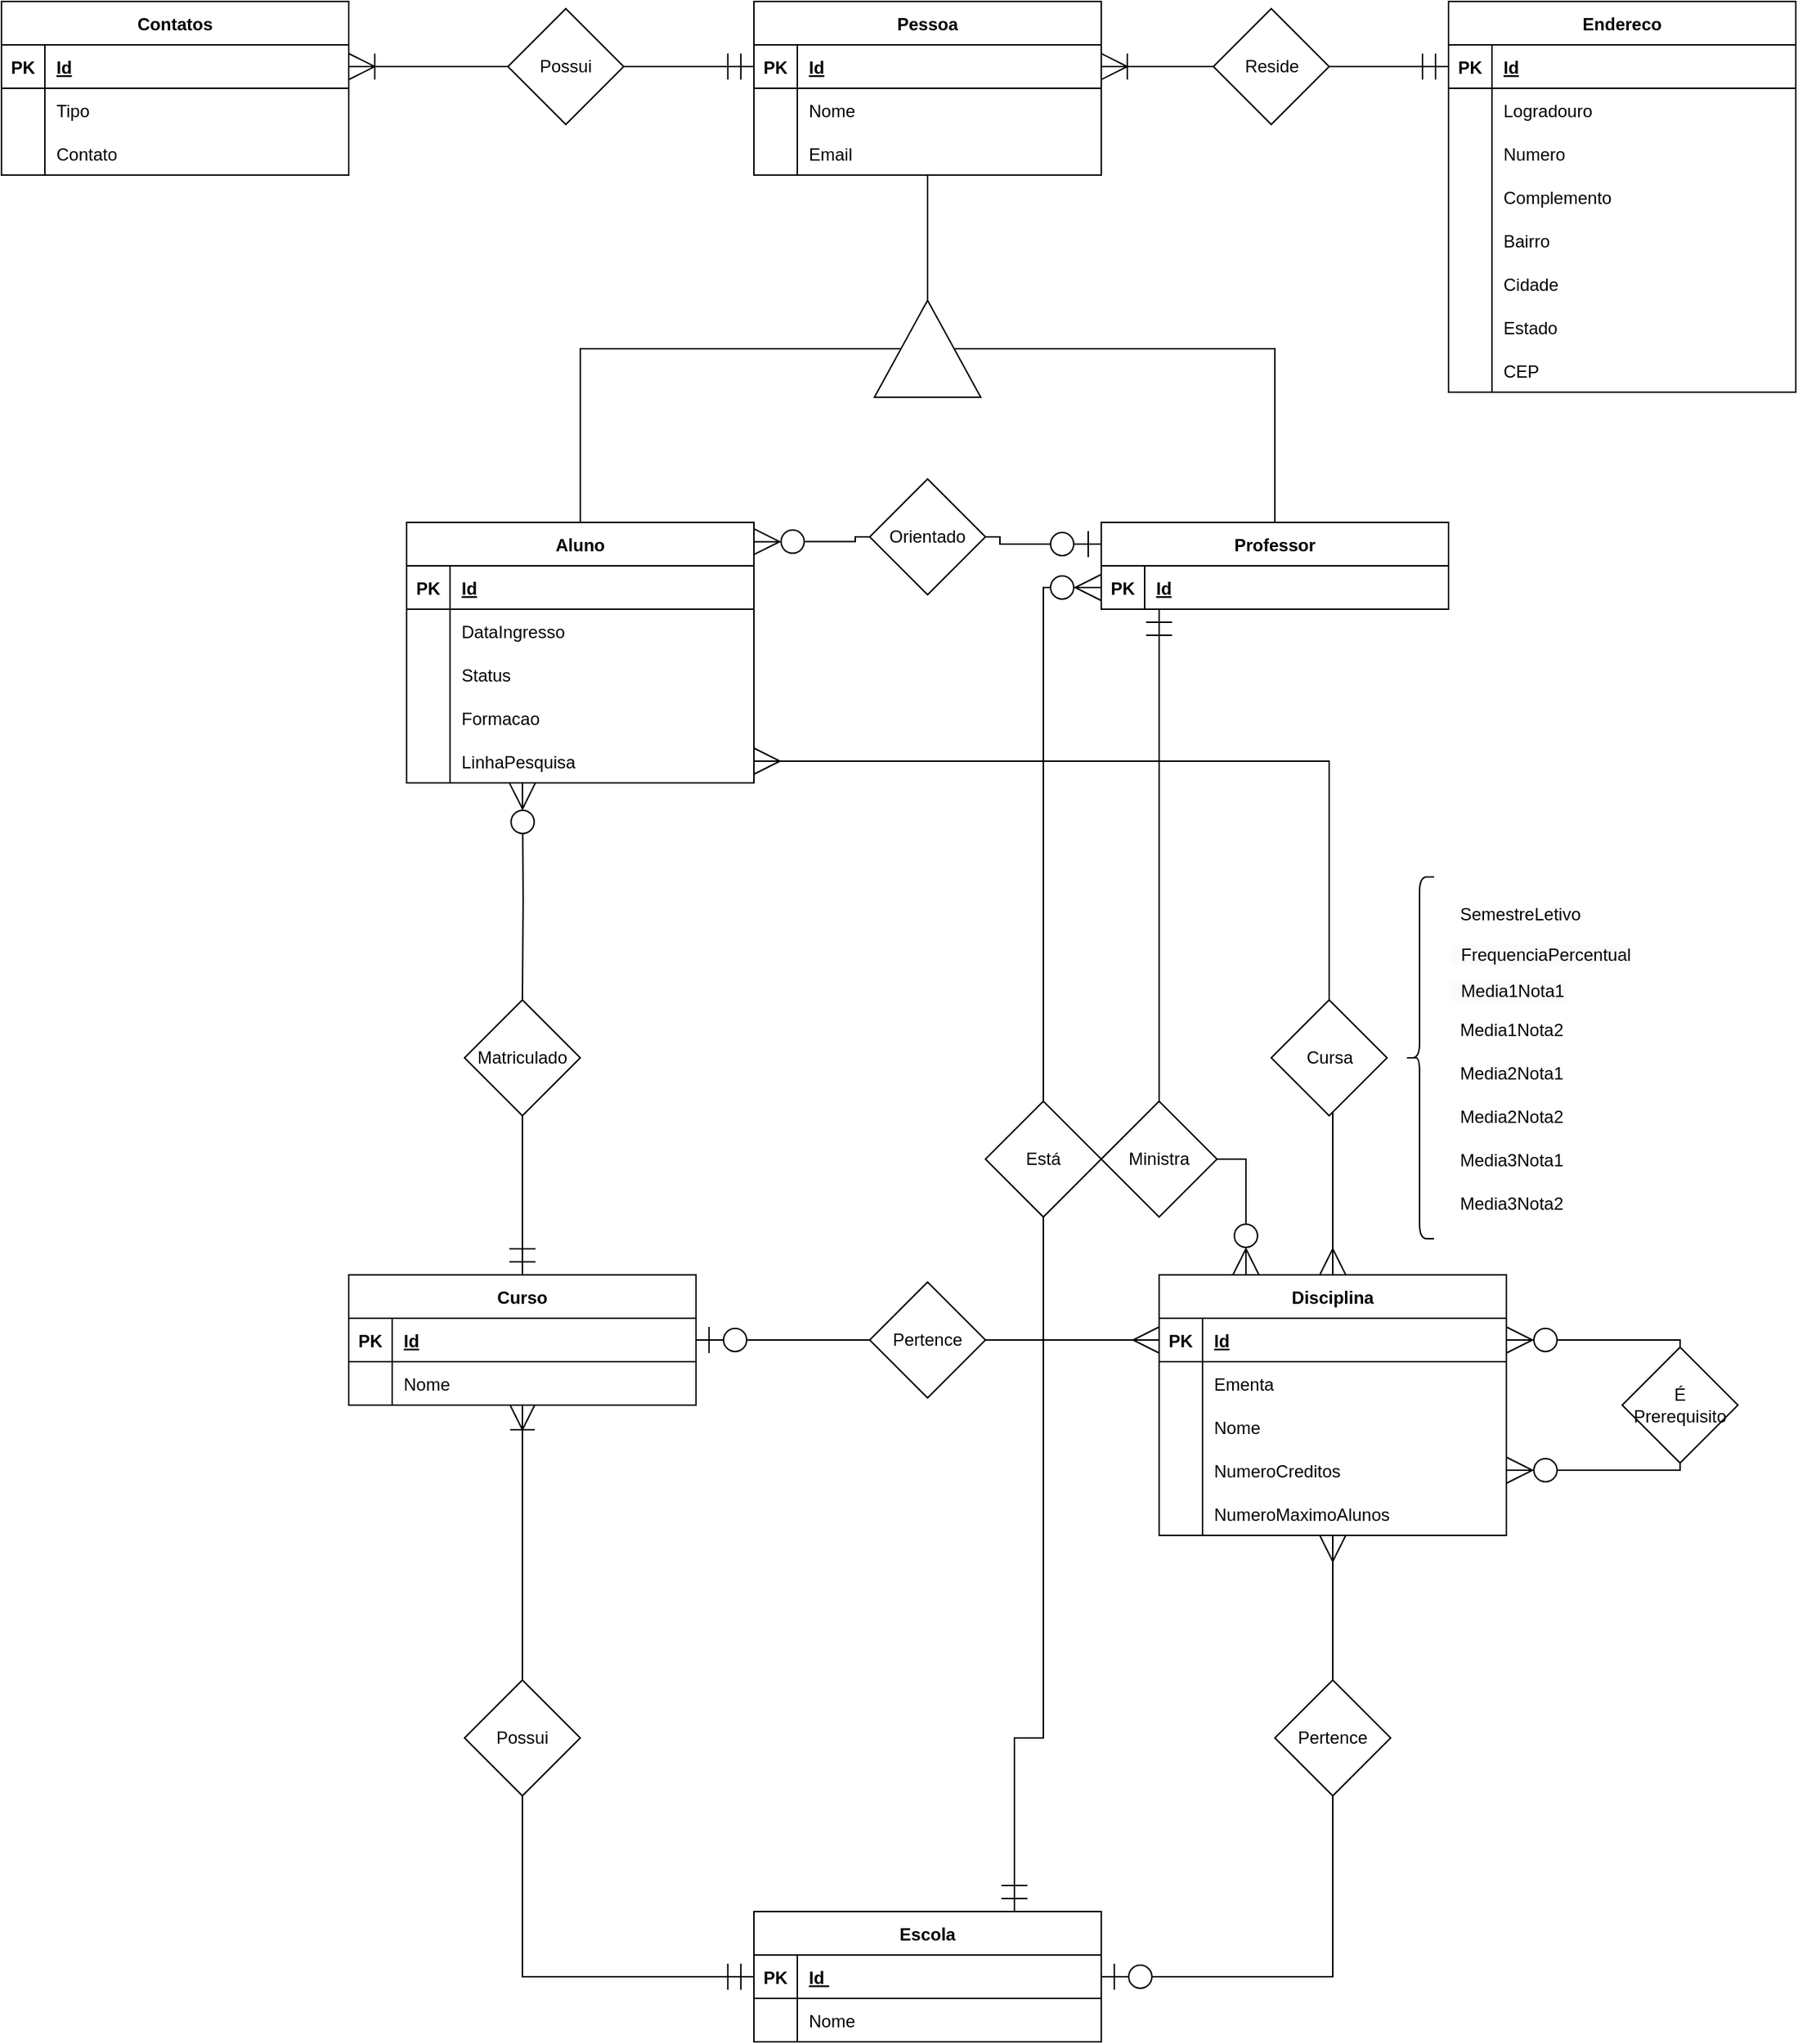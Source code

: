 <mxfile version="21.7.4" type="device">
  <diagram id="R2lEEEUBdFMjLlhIrx00" name="Page-1">
    <mxGraphModel dx="3748" dy="1816" grid="1" gridSize="10" guides="1" tooltips="1" connect="1" arrows="1" fold="1" page="1" pageScale="1" pageWidth="850" pageHeight="1100" math="0" shadow="0" extFonts="Permanent Marker^https://fonts.googleapis.com/css?family=Permanent+Marker">
      <root>
        <mxCell id="0" />
        <mxCell id="1" parent="0" />
        <mxCell id="C-vyLk0tnHw3VtMMgP7b-2" value="Curso" style="shape=table;startSize=30;container=1;collapsible=1;childLayout=tableLayout;fixedRows=1;rowLines=0;fontStyle=1;align=center;resizeLast=1;" parent="1" vertex="1">
          <mxGeometry x="-1200" y="920" width="240" height="90" as="geometry" />
        </mxCell>
        <mxCell id="C-vyLk0tnHw3VtMMgP7b-3" value="" style="shape=partialRectangle;collapsible=0;dropTarget=0;pointerEvents=0;fillColor=none;points=[[0,0.5],[1,0.5]];portConstraint=eastwest;top=0;left=0;right=0;bottom=1;" parent="C-vyLk0tnHw3VtMMgP7b-2" vertex="1">
          <mxGeometry y="30" width="240" height="30" as="geometry" />
        </mxCell>
        <mxCell id="C-vyLk0tnHw3VtMMgP7b-4" value="PK" style="shape=partialRectangle;overflow=hidden;connectable=0;fillColor=none;top=0;left=0;bottom=0;right=0;fontStyle=1;" parent="C-vyLk0tnHw3VtMMgP7b-3" vertex="1">
          <mxGeometry width="30" height="30" as="geometry">
            <mxRectangle width="30" height="30" as="alternateBounds" />
          </mxGeometry>
        </mxCell>
        <mxCell id="C-vyLk0tnHw3VtMMgP7b-5" value="Id" style="shape=partialRectangle;overflow=hidden;connectable=0;fillColor=none;top=0;left=0;bottom=0;right=0;align=left;spacingLeft=6;fontStyle=5;" parent="C-vyLk0tnHw3VtMMgP7b-3" vertex="1">
          <mxGeometry x="30" width="210" height="30" as="geometry">
            <mxRectangle width="210" height="30" as="alternateBounds" />
          </mxGeometry>
        </mxCell>
        <mxCell id="C-vyLk0tnHw3VtMMgP7b-9" value="" style="shape=partialRectangle;collapsible=0;dropTarget=0;pointerEvents=0;fillColor=none;points=[[0,0.5],[1,0.5]];portConstraint=eastwest;top=0;left=0;right=0;bottom=0;" parent="C-vyLk0tnHw3VtMMgP7b-2" vertex="1">
          <mxGeometry y="60" width="240" height="30" as="geometry" />
        </mxCell>
        <mxCell id="C-vyLk0tnHw3VtMMgP7b-10" value="" style="shape=partialRectangle;overflow=hidden;connectable=0;fillColor=none;top=0;left=0;bottom=0;right=0;" parent="C-vyLk0tnHw3VtMMgP7b-9" vertex="1">
          <mxGeometry width="30" height="30" as="geometry">
            <mxRectangle width="30" height="30" as="alternateBounds" />
          </mxGeometry>
        </mxCell>
        <mxCell id="C-vyLk0tnHw3VtMMgP7b-11" value="Nome" style="shape=partialRectangle;overflow=hidden;connectable=0;fillColor=none;top=0;left=0;bottom=0;right=0;align=left;spacingLeft=6;" parent="C-vyLk0tnHw3VtMMgP7b-9" vertex="1">
          <mxGeometry x="30" width="210" height="30" as="geometry">
            <mxRectangle width="210" height="30" as="alternateBounds" />
          </mxGeometry>
        </mxCell>
        <mxCell id="G60Hxyiyg2La2ibuUCtt-8" value="" style="edgeStyle=orthogonalEdgeStyle;rounded=0;orthogonalLoop=1;jettySize=auto;html=1;endArrow=none;endFill=0;startArrow=ERmandOne;startFill=0;endSize=6;startSize=16;entryX=0.5;entryY=1;entryDx=0;entryDy=0;exitX=0;exitY=0.5;exitDx=0;exitDy=0;" parent="1" source="C-vyLk0tnHw3VtMMgP7b-24" target="G60Hxyiyg2La2ibuUCtt-6" edge="1">
          <mxGeometry relative="1" as="geometry">
            <Array as="points">
              <mxPoint x="-1080" y="1405" />
            </Array>
          </mxGeometry>
        </mxCell>
        <mxCell id="G60Hxyiyg2La2ibuUCtt-97" style="edgeStyle=orthogonalEdgeStyle;rounded=0;orthogonalLoop=1;jettySize=auto;html=1;entryX=0.5;entryY=1;entryDx=0;entryDy=0;endArrow=none;endFill=0;exitX=1;exitY=0.5;exitDx=0;exitDy=0;startArrow=ERzeroToOne;startFill=0;startSize=16;" parent="1" source="C-vyLk0tnHw3VtMMgP7b-24" target="G60Hxyiyg2La2ibuUCtt-56" edge="1">
          <mxGeometry relative="1" as="geometry" />
        </mxCell>
        <mxCell id="C-vyLk0tnHw3VtMMgP7b-23" value="Escola" style="shape=table;startSize=30;container=1;collapsible=1;childLayout=tableLayout;fixedRows=1;rowLines=0;fontStyle=1;align=center;resizeLast=1;" parent="1" vertex="1">
          <mxGeometry x="-920" y="1360" width="240" height="90" as="geometry" />
        </mxCell>
        <mxCell id="C-vyLk0tnHw3VtMMgP7b-24" value="" style="shape=partialRectangle;collapsible=0;dropTarget=0;pointerEvents=0;fillColor=none;points=[[0,0.5],[1,0.5]];portConstraint=eastwest;top=0;left=0;right=0;bottom=1;" parent="C-vyLk0tnHw3VtMMgP7b-23" vertex="1">
          <mxGeometry y="30" width="240" height="30" as="geometry" />
        </mxCell>
        <mxCell id="C-vyLk0tnHw3VtMMgP7b-25" value="PK" style="shape=partialRectangle;overflow=hidden;connectable=0;fillColor=none;top=0;left=0;bottom=0;right=0;fontStyle=1;" parent="C-vyLk0tnHw3VtMMgP7b-24" vertex="1">
          <mxGeometry width="30" height="30" as="geometry">
            <mxRectangle width="30" height="30" as="alternateBounds" />
          </mxGeometry>
        </mxCell>
        <mxCell id="C-vyLk0tnHw3VtMMgP7b-26" value="Id " style="shape=partialRectangle;overflow=hidden;connectable=0;fillColor=none;top=0;left=0;bottom=0;right=0;align=left;spacingLeft=6;fontStyle=5;" parent="C-vyLk0tnHw3VtMMgP7b-24" vertex="1">
          <mxGeometry x="30" width="210" height="30" as="geometry">
            <mxRectangle width="210" height="30" as="alternateBounds" />
          </mxGeometry>
        </mxCell>
        <mxCell id="C-vyLk0tnHw3VtMMgP7b-27" value="" style="shape=partialRectangle;collapsible=0;dropTarget=0;pointerEvents=0;fillColor=none;points=[[0,0.5],[1,0.5]];portConstraint=eastwest;top=0;left=0;right=0;bottom=0;" parent="C-vyLk0tnHw3VtMMgP7b-23" vertex="1">
          <mxGeometry y="60" width="240" height="30" as="geometry" />
        </mxCell>
        <mxCell id="C-vyLk0tnHw3VtMMgP7b-28" value="" style="shape=partialRectangle;overflow=hidden;connectable=0;fillColor=none;top=0;left=0;bottom=0;right=0;" parent="C-vyLk0tnHw3VtMMgP7b-27" vertex="1">
          <mxGeometry width="30" height="30" as="geometry">
            <mxRectangle width="30" height="30" as="alternateBounds" />
          </mxGeometry>
        </mxCell>
        <mxCell id="C-vyLk0tnHw3VtMMgP7b-29" value="Nome" style="shape=partialRectangle;overflow=hidden;connectable=0;fillColor=none;top=0;left=0;bottom=0;right=0;align=left;spacingLeft=6;" parent="C-vyLk0tnHw3VtMMgP7b-27" vertex="1">
          <mxGeometry x="30" width="210" height="30" as="geometry">
            <mxRectangle width="210" height="30" as="alternateBounds" />
          </mxGeometry>
        </mxCell>
        <mxCell id="G60Hxyiyg2La2ibuUCtt-224" style="edgeStyle=orthogonalEdgeStyle;rounded=0;orthogonalLoop=1;jettySize=auto;html=1;entryX=1;entryY=0.5;entryDx=0;entryDy=0;endArrow=none;endFill=0;" parent="1" source="ph8qhUd-Iti1KMdEzuhO-10" target="G60Hxyiyg2La2ibuUCtt-223" edge="1">
          <mxGeometry relative="1" as="geometry" />
        </mxCell>
        <mxCell id="ph8qhUd-Iti1KMdEzuhO-10" value="Pessoa" style="shape=table;startSize=30;container=1;collapsible=1;childLayout=tableLayout;fixedRows=1;rowLines=0;fontStyle=1;align=center;resizeLast=1;" parent="1" vertex="1">
          <mxGeometry x="-920" y="40" width="240" height="120" as="geometry" />
        </mxCell>
        <mxCell id="ph8qhUd-Iti1KMdEzuhO-11" value="" style="shape=partialRectangle;collapsible=0;dropTarget=0;pointerEvents=0;fillColor=none;points=[[0,0.5],[1,0.5]];portConstraint=eastwest;top=0;left=0;right=0;bottom=1;" parent="ph8qhUd-Iti1KMdEzuhO-10" vertex="1">
          <mxGeometry y="30" width="240" height="30" as="geometry" />
        </mxCell>
        <mxCell id="ph8qhUd-Iti1KMdEzuhO-12" value="PK" style="shape=partialRectangle;overflow=hidden;connectable=0;fillColor=none;top=0;left=0;bottom=0;right=0;fontStyle=1;" parent="ph8qhUd-Iti1KMdEzuhO-11" vertex="1">
          <mxGeometry width="30" height="30" as="geometry">
            <mxRectangle width="30" height="30" as="alternateBounds" />
          </mxGeometry>
        </mxCell>
        <mxCell id="ph8qhUd-Iti1KMdEzuhO-13" value="Id" style="shape=partialRectangle;overflow=hidden;connectable=0;fillColor=none;top=0;left=0;bottom=0;right=0;align=left;spacingLeft=6;fontStyle=5;" parent="ph8qhUd-Iti1KMdEzuhO-11" vertex="1">
          <mxGeometry x="30" width="210" height="30" as="geometry">
            <mxRectangle width="210" height="30" as="alternateBounds" />
          </mxGeometry>
        </mxCell>
        <mxCell id="ph8qhUd-Iti1KMdEzuhO-14" value="" style="shape=partialRectangle;collapsible=0;dropTarget=0;pointerEvents=0;fillColor=none;points=[[0,0.5],[1,0.5]];portConstraint=eastwest;top=0;left=0;right=0;bottom=0;" parent="ph8qhUd-Iti1KMdEzuhO-10" vertex="1">
          <mxGeometry y="60" width="240" height="30" as="geometry" />
        </mxCell>
        <mxCell id="ph8qhUd-Iti1KMdEzuhO-15" value="" style="shape=partialRectangle;overflow=hidden;connectable=0;fillColor=none;top=0;left=0;bottom=0;right=0;" parent="ph8qhUd-Iti1KMdEzuhO-14" vertex="1">
          <mxGeometry width="30" height="30" as="geometry">
            <mxRectangle width="30" height="30" as="alternateBounds" />
          </mxGeometry>
        </mxCell>
        <mxCell id="ph8qhUd-Iti1KMdEzuhO-16" value="Nome    " style="shape=partialRectangle;overflow=hidden;connectable=0;fillColor=none;top=0;left=0;bottom=0;right=0;align=left;spacingLeft=6;" parent="ph8qhUd-Iti1KMdEzuhO-14" vertex="1">
          <mxGeometry x="30" width="210" height="30" as="geometry">
            <mxRectangle width="210" height="30" as="alternateBounds" />
          </mxGeometry>
        </mxCell>
        <mxCell id="G60Hxyiyg2La2ibuUCtt-206" value="" style="shape=partialRectangle;collapsible=0;dropTarget=0;pointerEvents=0;fillColor=none;points=[[0,0.5],[1,0.5]];portConstraint=eastwest;top=0;left=0;right=0;bottom=0;" parent="ph8qhUd-Iti1KMdEzuhO-10" vertex="1">
          <mxGeometry y="90" width="240" height="30" as="geometry" />
        </mxCell>
        <mxCell id="G60Hxyiyg2La2ibuUCtt-207" value="" style="shape=partialRectangle;overflow=hidden;connectable=0;fillColor=none;top=0;left=0;bottom=0;right=0;" parent="G60Hxyiyg2La2ibuUCtt-206" vertex="1">
          <mxGeometry width="30" height="30" as="geometry">
            <mxRectangle width="30" height="30" as="alternateBounds" />
          </mxGeometry>
        </mxCell>
        <mxCell id="G60Hxyiyg2La2ibuUCtt-208" value="Email" style="shape=partialRectangle;overflow=hidden;connectable=0;fillColor=none;top=0;left=0;bottom=0;right=0;align=left;spacingLeft=6;" parent="G60Hxyiyg2La2ibuUCtt-206" vertex="1">
          <mxGeometry x="30" width="210" height="30" as="geometry">
            <mxRectangle width="210" height="30" as="alternateBounds" />
          </mxGeometry>
        </mxCell>
        <mxCell id="ph8qhUd-Iti1KMdEzuhO-20" value="Endereco" style="shape=table;startSize=30;container=1;collapsible=1;childLayout=tableLayout;fixedRows=1;rowLines=0;fontStyle=1;align=center;resizeLast=1;" parent="1" vertex="1">
          <mxGeometry x="-440" y="40" width="240" height="270" as="geometry" />
        </mxCell>
        <mxCell id="ph8qhUd-Iti1KMdEzuhO-21" value="" style="shape=partialRectangle;collapsible=0;dropTarget=0;pointerEvents=0;fillColor=none;points=[[0,0.5],[1,0.5]];portConstraint=eastwest;top=0;left=0;right=0;bottom=1;" parent="ph8qhUd-Iti1KMdEzuhO-20" vertex="1">
          <mxGeometry y="30" width="240" height="30" as="geometry" />
        </mxCell>
        <mxCell id="ph8qhUd-Iti1KMdEzuhO-22" value="PK" style="shape=partialRectangle;overflow=hidden;connectable=0;fillColor=none;top=0;left=0;bottom=0;right=0;fontStyle=1;" parent="ph8qhUd-Iti1KMdEzuhO-21" vertex="1">
          <mxGeometry width="30" height="30" as="geometry">
            <mxRectangle width="30" height="30" as="alternateBounds" />
          </mxGeometry>
        </mxCell>
        <mxCell id="ph8qhUd-Iti1KMdEzuhO-23" value="Id" style="shape=partialRectangle;overflow=hidden;connectable=0;fillColor=none;top=0;left=0;bottom=0;right=0;align=left;spacingLeft=6;fontStyle=5;" parent="ph8qhUd-Iti1KMdEzuhO-21" vertex="1">
          <mxGeometry x="30" width="210" height="30" as="geometry">
            <mxRectangle width="210" height="30" as="alternateBounds" />
          </mxGeometry>
        </mxCell>
        <mxCell id="ph8qhUd-Iti1KMdEzuhO-24" value="" style="shape=partialRectangle;collapsible=0;dropTarget=0;pointerEvents=0;fillColor=none;points=[[0,0.5],[1,0.5]];portConstraint=eastwest;top=0;left=0;right=0;bottom=0;" parent="ph8qhUd-Iti1KMdEzuhO-20" vertex="1">
          <mxGeometry y="60" width="240" height="30" as="geometry" />
        </mxCell>
        <mxCell id="ph8qhUd-Iti1KMdEzuhO-25" value="" style="shape=partialRectangle;overflow=hidden;connectable=0;fillColor=none;top=0;left=0;bottom=0;right=0;" parent="ph8qhUd-Iti1KMdEzuhO-24" vertex="1">
          <mxGeometry width="30" height="30" as="geometry">
            <mxRectangle width="30" height="30" as="alternateBounds" />
          </mxGeometry>
        </mxCell>
        <mxCell id="ph8qhUd-Iti1KMdEzuhO-26" value="Logradouro" style="shape=partialRectangle;overflow=hidden;connectable=0;fillColor=none;top=0;left=0;bottom=0;right=0;align=left;spacingLeft=6;" parent="ph8qhUd-Iti1KMdEzuhO-24" vertex="1">
          <mxGeometry x="30" width="210" height="30" as="geometry">
            <mxRectangle width="210" height="30" as="alternateBounds" />
          </mxGeometry>
        </mxCell>
        <mxCell id="ph8qhUd-Iti1KMdEzuhO-27" value="" style="shape=partialRectangle;collapsible=0;dropTarget=0;pointerEvents=0;fillColor=none;points=[[0,0.5],[1,0.5]];portConstraint=eastwest;top=0;left=0;right=0;bottom=0;" parent="ph8qhUd-Iti1KMdEzuhO-20" vertex="1">
          <mxGeometry y="90" width="240" height="30" as="geometry" />
        </mxCell>
        <mxCell id="ph8qhUd-Iti1KMdEzuhO-28" value="" style="shape=partialRectangle;overflow=hidden;connectable=0;fillColor=none;top=0;left=0;bottom=0;right=0;" parent="ph8qhUd-Iti1KMdEzuhO-27" vertex="1">
          <mxGeometry width="30" height="30" as="geometry">
            <mxRectangle width="30" height="30" as="alternateBounds" />
          </mxGeometry>
        </mxCell>
        <mxCell id="ph8qhUd-Iti1KMdEzuhO-29" value="Numero" style="shape=partialRectangle;overflow=hidden;connectable=0;fillColor=none;top=0;left=0;bottom=0;right=0;align=left;spacingLeft=6;" parent="ph8qhUd-Iti1KMdEzuhO-27" vertex="1">
          <mxGeometry x="30" width="210" height="30" as="geometry">
            <mxRectangle width="210" height="30" as="alternateBounds" />
          </mxGeometry>
        </mxCell>
        <mxCell id="G60Hxyiyg2La2ibuUCtt-161" value="" style="shape=partialRectangle;collapsible=0;dropTarget=0;pointerEvents=0;fillColor=none;points=[[0,0.5],[1,0.5]];portConstraint=eastwest;top=0;left=0;right=0;bottom=0;" parent="ph8qhUd-Iti1KMdEzuhO-20" vertex="1">
          <mxGeometry y="120" width="240" height="30" as="geometry" />
        </mxCell>
        <mxCell id="G60Hxyiyg2La2ibuUCtt-162" value="" style="shape=partialRectangle;overflow=hidden;connectable=0;fillColor=none;top=0;left=0;bottom=0;right=0;" parent="G60Hxyiyg2La2ibuUCtt-161" vertex="1">
          <mxGeometry width="30" height="30" as="geometry">
            <mxRectangle width="30" height="30" as="alternateBounds" />
          </mxGeometry>
        </mxCell>
        <mxCell id="G60Hxyiyg2La2ibuUCtt-163" value="Complemento" style="shape=partialRectangle;overflow=hidden;connectable=0;fillColor=none;top=0;left=0;bottom=0;right=0;align=left;spacingLeft=6;" parent="G60Hxyiyg2La2ibuUCtt-161" vertex="1">
          <mxGeometry x="30" width="210" height="30" as="geometry">
            <mxRectangle width="210" height="30" as="alternateBounds" />
          </mxGeometry>
        </mxCell>
        <mxCell id="G60Hxyiyg2La2ibuUCtt-164" value="" style="shape=partialRectangle;collapsible=0;dropTarget=0;pointerEvents=0;fillColor=none;points=[[0,0.5],[1,0.5]];portConstraint=eastwest;top=0;left=0;right=0;bottom=0;" parent="ph8qhUd-Iti1KMdEzuhO-20" vertex="1">
          <mxGeometry y="150" width="240" height="30" as="geometry" />
        </mxCell>
        <mxCell id="G60Hxyiyg2La2ibuUCtt-165" value="" style="shape=partialRectangle;overflow=hidden;connectable=0;fillColor=none;top=0;left=0;bottom=0;right=0;" parent="G60Hxyiyg2La2ibuUCtt-164" vertex="1">
          <mxGeometry width="30" height="30" as="geometry">
            <mxRectangle width="30" height="30" as="alternateBounds" />
          </mxGeometry>
        </mxCell>
        <mxCell id="G60Hxyiyg2La2ibuUCtt-166" value="Bairro" style="shape=partialRectangle;overflow=hidden;connectable=0;fillColor=none;top=0;left=0;bottom=0;right=0;align=left;spacingLeft=6;" parent="G60Hxyiyg2La2ibuUCtt-164" vertex="1">
          <mxGeometry x="30" width="210" height="30" as="geometry">
            <mxRectangle width="210" height="30" as="alternateBounds" />
          </mxGeometry>
        </mxCell>
        <mxCell id="G60Hxyiyg2La2ibuUCtt-167" value="" style="shape=partialRectangle;collapsible=0;dropTarget=0;pointerEvents=0;fillColor=none;points=[[0,0.5],[1,0.5]];portConstraint=eastwest;top=0;left=0;right=0;bottom=0;" parent="ph8qhUd-Iti1KMdEzuhO-20" vertex="1">
          <mxGeometry y="180" width="240" height="30" as="geometry" />
        </mxCell>
        <mxCell id="G60Hxyiyg2La2ibuUCtt-168" value="" style="shape=partialRectangle;overflow=hidden;connectable=0;fillColor=none;top=0;left=0;bottom=0;right=0;" parent="G60Hxyiyg2La2ibuUCtt-167" vertex="1">
          <mxGeometry width="30" height="30" as="geometry">
            <mxRectangle width="30" height="30" as="alternateBounds" />
          </mxGeometry>
        </mxCell>
        <mxCell id="G60Hxyiyg2La2ibuUCtt-169" value="Cidade" style="shape=partialRectangle;overflow=hidden;connectable=0;fillColor=none;top=0;left=0;bottom=0;right=0;align=left;spacingLeft=6;" parent="G60Hxyiyg2La2ibuUCtt-167" vertex="1">
          <mxGeometry x="30" width="210" height="30" as="geometry">
            <mxRectangle width="210" height="30" as="alternateBounds" />
          </mxGeometry>
        </mxCell>
        <mxCell id="G60Hxyiyg2La2ibuUCtt-170" value="" style="shape=partialRectangle;collapsible=0;dropTarget=0;pointerEvents=0;fillColor=none;points=[[0,0.5],[1,0.5]];portConstraint=eastwest;top=0;left=0;right=0;bottom=0;" parent="ph8qhUd-Iti1KMdEzuhO-20" vertex="1">
          <mxGeometry y="210" width="240" height="30" as="geometry" />
        </mxCell>
        <mxCell id="G60Hxyiyg2La2ibuUCtt-171" value="" style="shape=partialRectangle;overflow=hidden;connectable=0;fillColor=none;top=0;left=0;bottom=0;right=0;" parent="G60Hxyiyg2La2ibuUCtt-170" vertex="1">
          <mxGeometry width="30" height="30" as="geometry">
            <mxRectangle width="30" height="30" as="alternateBounds" />
          </mxGeometry>
        </mxCell>
        <mxCell id="G60Hxyiyg2La2ibuUCtt-172" value="Estado" style="shape=partialRectangle;overflow=hidden;connectable=0;fillColor=none;top=0;left=0;bottom=0;right=0;align=left;spacingLeft=6;" parent="G60Hxyiyg2La2ibuUCtt-170" vertex="1">
          <mxGeometry x="30" width="210" height="30" as="geometry">
            <mxRectangle width="210" height="30" as="alternateBounds" />
          </mxGeometry>
        </mxCell>
        <mxCell id="G60Hxyiyg2La2ibuUCtt-173" value="" style="shape=partialRectangle;collapsible=0;dropTarget=0;pointerEvents=0;fillColor=none;points=[[0,0.5],[1,0.5]];portConstraint=eastwest;top=0;left=0;right=0;bottom=0;" parent="ph8qhUd-Iti1KMdEzuhO-20" vertex="1">
          <mxGeometry y="240" width="240" height="30" as="geometry" />
        </mxCell>
        <mxCell id="G60Hxyiyg2La2ibuUCtt-174" value="" style="shape=partialRectangle;overflow=hidden;connectable=0;fillColor=none;top=0;left=0;bottom=0;right=0;" parent="G60Hxyiyg2La2ibuUCtt-173" vertex="1">
          <mxGeometry width="30" height="30" as="geometry">
            <mxRectangle width="30" height="30" as="alternateBounds" />
          </mxGeometry>
        </mxCell>
        <mxCell id="G60Hxyiyg2La2ibuUCtt-175" value="CEP" style="shape=partialRectangle;overflow=hidden;connectable=0;fillColor=none;top=0;left=0;bottom=0;right=0;align=left;spacingLeft=6;" parent="G60Hxyiyg2La2ibuUCtt-173" vertex="1">
          <mxGeometry x="30" width="210" height="30" as="geometry">
            <mxRectangle width="210" height="30" as="alternateBounds" />
          </mxGeometry>
        </mxCell>
        <mxCell id="G60Hxyiyg2La2ibuUCtt-234" style="edgeStyle=orthogonalEdgeStyle;rounded=0;orthogonalLoop=1;jettySize=auto;html=1;entryX=0.5;entryY=0;entryDx=0;entryDy=0;endArrow=none;endFill=0;startArrow=ERzeroToMany;startFill=0;startSize=16;" parent="1" target="G60Hxyiyg2La2ibuUCtt-233" edge="1">
          <mxGeometry relative="1" as="geometry">
            <mxPoint x="-1080" y="580" as="sourcePoint" />
          </mxGeometry>
        </mxCell>
        <mxCell id="ph8qhUd-Iti1KMdEzuhO-36" value="Aluno" style="shape=table;startSize=30;container=1;collapsible=1;childLayout=tableLayout;fixedRows=1;rowLines=0;fontStyle=1;align=center;resizeLast=1;" parent="1" vertex="1">
          <mxGeometry x="-1160" y="400" width="240" height="180" as="geometry" />
        </mxCell>
        <mxCell id="ph8qhUd-Iti1KMdEzuhO-37" value="" style="shape=partialRectangle;collapsible=0;dropTarget=0;pointerEvents=0;fillColor=none;points=[[0,0.5],[1,0.5]];portConstraint=eastwest;top=0;left=0;right=0;bottom=1;" parent="ph8qhUd-Iti1KMdEzuhO-36" vertex="1">
          <mxGeometry y="30" width="240" height="30" as="geometry" />
        </mxCell>
        <mxCell id="ph8qhUd-Iti1KMdEzuhO-38" value="PK" style="shape=partialRectangle;overflow=hidden;connectable=0;fillColor=none;top=0;left=0;bottom=0;right=0;fontStyle=1;" parent="ph8qhUd-Iti1KMdEzuhO-37" vertex="1">
          <mxGeometry width="30" height="30" as="geometry">
            <mxRectangle width="30" height="30" as="alternateBounds" />
          </mxGeometry>
        </mxCell>
        <mxCell id="ph8qhUd-Iti1KMdEzuhO-39" value="Id" style="shape=partialRectangle;overflow=hidden;connectable=0;fillColor=none;top=0;left=0;bottom=0;right=0;align=left;spacingLeft=6;fontStyle=5;" parent="ph8qhUd-Iti1KMdEzuhO-37" vertex="1">
          <mxGeometry x="30" width="210" height="30" as="geometry">
            <mxRectangle width="210" height="30" as="alternateBounds" />
          </mxGeometry>
        </mxCell>
        <mxCell id="G60Hxyiyg2La2ibuUCtt-212" value="" style="shape=partialRectangle;collapsible=0;dropTarget=0;pointerEvents=0;fillColor=none;points=[[0,0.5],[1,0.5]];portConstraint=eastwest;top=0;left=0;right=0;bottom=0;" parent="ph8qhUd-Iti1KMdEzuhO-36" vertex="1">
          <mxGeometry y="60" width="240" height="30" as="geometry" />
        </mxCell>
        <mxCell id="G60Hxyiyg2La2ibuUCtt-213" value="" style="shape=partialRectangle;overflow=hidden;connectable=0;fillColor=none;top=0;left=0;bottom=0;right=0;" parent="G60Hxyiyg2La2ibuUCtt-212" vertex="1">
          <mxGeometry width="30" height="30" as="geometry">
            <mxRectangle width="30" height="30" as="alternateBounds" />
          </mxGeometry>
        </mxCell>
        <mxCell id="G60Hxyiyg2La2ibuUCtt-214" value="DataIngresso" style="shape=partialRectangle;overflow=hidden;connectable=0;fillColor=none;top=0;left=0;bottom=0;right=0;align=left;spacingLeft=6;" parent="G60Hxyiyg2La2ibuUCtt-212" vertex="1">
          <mxGeometry x="30" width="210" height="30" as="geometry">
            <mxRectangle width="210" height="30" as="alternateBounds" />
          </mxGeometry>
        </mxCell>
        <mxCell id="G60Hxyiyg2La2ibuUCtt-196" value="" style="shape=partialRectangle;collapsible=0;dropTarget=0;pointerEvents=0;fillColor=none;points=[[0,0.5],[1,0.5]];portConstraint=eastwest;top=0;left=0;right=0;bottom=0;" parent="ph8qhUd-Iti1KMdEzuhO-36" vertex="1">
          <mxGeometry y="90" width="240" height="30" as="geometry" />
        </mxCell>
        <mxCell id="G60Hxyiyg2La2ibuUCtt-197" value="" style="shape=partialRectangle;overflow=hidden;connectable=0;fillColor=none;top=0;left=0;bottom=0;right=0;" parent="G60Hxyiyg2La2ibuUCtt-196" vertex="1">
          <mxGeometry width="30" height="30" as="geometry">
            <mxRectangle width="30" height="30" as="alternateBounds" />
          </mxGeometry>
        </mxCell>
        <mxCell id="G60Hxyiyg2La2ibuUCtt-198" value="Status" style="shape=partialRectangle;overflow=hidden;connectable=0;fillColor=none;top=0;left=0;bottom=0;right=0;align=left;spacingLeft=6;" parent="G60Hxyiyg2La2ibuUCtt-196" vertex="1">
          <mxGeometry x="30" width="210" height="30" as="geometry">
            <mxRectangle width="210" height="30" as="alternateBounds" />
          </mxGeometry>
        </mxCell>
        <mxCell id="G60Hxyiyg2La2ibuUCtt-200" value="" style="shape=partialRectangle;collapsible=0;dropTarget=0;pointerEvents=0;fillColor=none;points=[[0,0.5],[1,0.5]];portConstraint=eastwest;top=0;left=0;right=0;bottom=0;" parent="ph8qhUd-Iti1KMdEzuhO-36" vertex="1">
          <mxGeometry y="120" width="240" height="30" as="geometry" />
        </mxCell>
        <mxCell id="G60Hxyiyg2La2ibuUCtt-201" value="" style="shape=partialRectangle;overflow=hidden;connectable=0;fillColor=none;top=0;left=0;bottom=0;right=0;" parent="G60Hxyiyg2La2ibuUCtt-200" vertex="1">
          <mxGeometry width="30" height="30" as="geometry">
            <mxRectangle width="30" height="30" as="alternateBounds" />
          </mxGeometry>
        </mxCell>
        <mxCell id="G60Hxyiyg2La2ibuUCtt-202" value="Formacao" style="shape=partialRectangle;overflow=hidden;connectable=0;fillColor=none;top=0;left=0;bottom=0;right=0;align=left;spacingLeft=6;" parent="G60Hxyiyg2La2ibuUCtt-200" vertex="1">
          <mxGeometry x="30" width="210" height="30" as="geometry">
            <mxRectangle width="210" height="30" as="alternateBounds" />
          </mxGeometry>
        </mxCell>
        <mxCell id="G60Hxyiyg2La2ibuUCtt-203" value="" style="shape=partialRectangle;collapsible=0;dropTarget=0;pointerEvents=0;fillColor=none;points=[[0,0.5],[1,0.5]];portConstraint=eastwest;top=0;left=0;right=0;bottom=0;" parent="ph8qhUd-Iti1KMdEzuhO-36" vertex="1">
          <mxGeometry y="150" width="240" height="30" as="geometry" />
        </mxCell>
        <mxCell id="G60Hxyiyg2La2ibuUCtt-204" value="" style="shape=partialRectangle;overflow=hidden;connectable=0;fillColor=none;top=0;left=0;bottom=0;right=0;" parent="G60Hxyiyg2La2ibuUCtt-203" vertex="1">
          <mxGeometry width="30" height="30" as="geometry">
            <mxRectangle width="30" height="30" as="alternateBounds" />
          </mxGeometry>
        </mxCell>
        <mxCell id="G60Hxyiyg2La2ibuUCtt-205" value="LinhaPesquisa" style="shape=partialRectangle;overflow=hidden;connectable=0;fillColor=none;top=0;left=0;bottom=0;right=0;align=left;spacingLeft=6;" parent="G60Hxyiyg2La2ibuUCtt-203" vertex="1">
          <mxGeometry x="30" width="210" height="30" as="geometry">
            <mxRectangle width="210" height="30" as="alternateBounds" />
          </mxGeometry>
        </mxCell>
        <mxCell id="ph8qhUd-Iti1KMdEzuhO-53" value="Contatos" style="shape=table;startSize=30;container=1;collapsible=1;childLayout=tableLayout;fixedRows=1;rowLines=0;fontStyle=1;align=center;resizeLast=1;" parent="1" vertex="1">
          <mxGeometry x="-1440" y="40" width="240" height="120" as="geometry" />
        </mxCell>
        <mxCell id="ph8qhUd-Iti1KMdEzuhO-54" value="" style="shape=partialRectangle;collapsible=0;dropTarget=0;pointerEvents=0;fillColor=none;points=[[0,0.5],[1,0.5]];portConstraint=eastwest;top=0;left=0;right=0;bottom=1;" parent="ph8qhUd-Iti1KMdEzuhO-53" vertex="1">
          <mxGeometry y="30" width="240" height="30" as="geometry" />
        </mxCell>
        <mxCell id="ph8qhUd-Iti1KMdEzuhO-55" value="PK" style="shape=partialRectangle;overflow=hidden;connectable=0;fillColor=none;top=0;left=0;bottom=0;right=0;fontStyle=1;" parent="ph8qhUd-Iti1KMdEzuhO-54" vertex="1">
          <mxGeometry width="30" height="30" as="geometry">
            <mxRectangle width="30" height="30" as="alternateBounds" />
          </mxGeometry>
        </mxCell>
        <mxCell id="ph8qhUd-Iti1KMdEzuhO-56" value="Id" style="shape=partialRectangle;overflow=hidden;connectable=0;fillColor=none;top=0;left=0;bottom=0;right=0;align=left;spacingLeft=6;fontStyle=5;" parent="ph8qhUd-Iti1KMdEzuhO-54" vertex="1">
          <mxGeometry x="30" width="210" height="30" as="geometry">
            <mxRectangle width="210" height="30" as="alternateBounds" />
          </mxGeometry>
        </mxCell>
        <mxCell id="ph8qhUd-Iti1KMdEzuhO-60" value="" style="shape=partialRectangle;collapsible=0;dropTarget=0;pointerEvents=0;fillColor=none;points=[[0,0.5],[1,0.5]];portConstraint=eastwest;top=0;left=0;right=0;bottom=0;" parent="ph8qhUd-Iti1KMdEzuhO-53" vertex="1">
          <mxGeometry y="60" width="240" height="30" as="geometry" />
        </mxCell>
        <mxCell id="ph8qhUd-Iti1KMdEzuhO-61" value="" style="shape=partialRectangle;overflow=hidden;connectable=0;fillColor=none;top=0;left=0;bottom=0;right=0;" parent="ph8qhUd-Iti1KMdEzuhO-60" vertex="1">
          <mxGeometry width="30" height="30" as="geometry">
            <mxRectangle width="30" height="30" as="alternateBounds" />
          </mxGeometry>
        </mxCell>
        <mxCell id="ph8qhUd-Iti1KMdEzuhO-62" value="Tipo" style="shape=partialRectangle;overflow=hidden;connectable=0;fillColor=none;top=0;left=0;bottom=0;right=0;align=left;spacingLeft=6;" parent="ph8qhUd-Iti1KMdEzuhO-60" vertex="1">
          <mxGeometry x="30" width="210" height="30" as="geometry">
            <mxRectangle width="210" height="30" as="alternateBounds" />
          </mxGeometry>
        </mxCell>
        <mxCell id="G60Hxyiyg2La2ibuUCtt-157" value="" style="shape=partialRectangle;collapsible=0;dropTarget=0;pointerEvents=0;fillColor=none;points=[[0,0.5],[1,0.5]];portConstraint=eastwest;top=0;left=0;right=0;bottom=0;" parent="ph8qhUd-Iti1KMdEzuhO-53" vertex="1">
          <mxGeometry y="90" width="240" height="30" as="geometry" />
        </mxCell>
        <mxCell id="G60Hxyiyg2La2ibuUCtt-158" value="" style="shape=partialRectangle;overflow=hidden;connectable=0;fillColor=none;top=0;left=0;bottom=0;right=0;" parent="G60Hxyiyg2La2ibuUCtt-157" vertex="1">
          <mxGeometry width="30" height="30" as="geometry">
            <mxRectangle width="30" height="30" as="alternateBounds" />
          </mxGeometry>
        </mxCell>
        <mxCell id="G60Hxyiyg2La2ibuUCtt-159" value="Contato" style="shape=partialRectangle;overflow=hidden;connectable=0;fillColor=none;top=0;left=0;bottom=0;right=0;align=left;spacingLeft=6;" parent="G60Hxyiyg2La2ibuUCtt-157" vertex="1">
          <mxGeometry x="30" width="210" height="30" as="geometry">
            <mxRectangle width="210" height="30" as="alternateBounds" />
          </mxGeometry>
        </mxCell>
        <mxCell id="ph8qhUd-Iti1KMdEzuhO-82" value="Professor" style="shape=table;startSize=30;container=1;collapsible=1;childLayout=tableLayout;fixedRows=1;rowLines=0;fontStyle=1;align=center;resizeLast=1;" parent="1" vertex="1">
          <mxGeometry x="-680" y="400" width="240" height="60" as="geometry" />
        </mxCell>
        <mxCell id="ph8qhUd-Iti1KMdEzuhO-83" value="" style="shape=partialRectangle;collapsible=0;dropTarget=0;pointerEvents=0;fillColor=none;points=[[0,0.5],[1,0.5]];portConstraint=eastwest;top=0;left=0;right=0;bottom=1;" parent="ph8qhUd-Iti1KMdEzuhO-82" vertex="1">
          <mxGeometry y="30" width="240" height="30" as="geometry" />
        </mxCell>
        <mxCell id="ph8qhUd-Iti1KMdEzuhO-84" value="PK" style="shape=partialRectangle;overflow=hidden;connectable=0;fillColor=none;top=0;left=0;bottom=0;right=0;fontStyle=1;" parent="ph8qhUd-Iti1KMdEzuhO-83" vertex="1">
          <mxGeometry width="30" height="30" as="geometry">
            <mxRectangle width="30" height="30" as="alternateBounds" />
          </mxGeometry>
        </mxCell>
        <mxCell id="ph8qhUd-Iti1KMdEzuhO-85" value="Id" style="shape=partialRectangle;overflow=hidden;connectable=0;fillColor=none;top=0;left=0;bottom=0;right=0;align=left;spacingLeft=6;fontStyle=5;" parent="ph8qhUd-Iti1KMdEzuhO-83" vertex="1">
          <mxGeometry x="30" width="210" height="30" as="geometry">
            <mxRectangle width="210" height="30" as="alternateBounds" />
          </mxGeometry>
        </mxCell>
        <mxCell id="G60Hxyiyg2La2ibuUCtt-10" value="" style="edgeStyle=orthogonalEdgeStyle;rounded=0;orthogonalLoop=1;jettySize=auto;html=1;endArrow=ERoneToMany;endFill=0;jumpSize=12;fontSize=16;startSize=16;endSize=15;" parent="1" source="G60Hxyiyg2La2ibuUCtt-6" edge="1">
          <mxGeometry x="0.2" relative="1" as="geometry">
            <mxPoint x="-1080" y="1010" as="targetPoint" />
            <mxPoint as="offset" />
          </mxGeometry>
        </mxCell>
        <mxCell id="G60Hxyiyg2La2ibuUCtt-6" value="Possui" style="rhombus;whiteSpace=wrap;html=1;" parent="1" vertex="1">
          <mxGeometry x="-1120" y="1200" width="80" height="80" as="geometry" />
        </mxCell>
        <mxCell id="G60Hxyiyg2La2ibuUCtt-92" style="edgeStyle=orthogonalEdgeStyle;rounded=0;orthogonalLoop=1;jettySize=auto;html=1;exitX=0.5;exitY=0;exitDx=0;exitDy=0;endArrow=ERmany;endFill=0;endSize=16;" parent="1" source="G60Hxyiyg2La2ibuUCtt-56" target="G60Hxyiyg2La2ibuUCtt-75" edge="1">
          <mxGeometry relative="1" as="geometry">
            <mxPoint x="-470" y="1070" as="targetPoint" />
          </mxGeometry>
        </mxCell>
        <mxCell id="G60Hxyiyg2La2ibuUCtt-56" value="Pertence" style="rhombus;whiteSpace=wrap;html=1;" parent="1" vertex="1">
          <mxGeometry x="-560" y="1200" width="80" height="80" as="geometry" />
        </mxCell>
        <mxCell id="G60Hxyiyg2La2ibuUCtt-75" value="Disciplina" style="shape=table;startSize=30;container=1;collapsible=1;childLayout=tableLayout;fixedRows=1;rowLines=0;fontStyle=1;align=center;resizeLast=1;" parent="1" vertex="1">
          <mxGeometry x="-640" y="920" width="240" height="180" as="geometry" />
        </mxCell>
        <mxCell id="G60Hxyiyg2La2ibuUCtt-76" value="" style="shape=partialRectangle;collapsible=0;dropTarget=0;pointerEvents=0;fillColor=none;points=[[0,0.5],[1,0.5]];portConstraint=eastwest;top=0;left=0;right=0;bottom=1;" parent="G60Hxyiyg2La2ibuUCtt-75" vertex="1">
          <mxGeometry y="30" width="240" height="30" as="geometry" />
        </mxCell>
        <mxCell id="G60Hxyiyg2La2ibuUCtt-77" value="PK" style="shape=partialRectangle;overflow=hidden;connectable=0;fillColor=none;top=0;left=0;bottom=0;right=0;fontStyle=1;" parent="G60Hxyiyg2La2ibuUCtt-76" vertex="1">
          <mxGeometry width="30" height="30" as="geometry">
            <mxRectangle width="30" height="30" as="alternateBounds" />
          </mxGeometry>
        </mxCell>
        <mxCell id="G60Hxyiyg2La2ibuUCtt-78" value="Id" style="shape=partialRectangle;overflow=hidden;connectable=0;fillColor=none;top=0;left=0;bottom=0;right=0;align=left;spacingLeft=6;fontStyle=5;" parent="G60Hxyiyg2La2ibuUCtt-76" vertex="1">
          <mxGeometry x="30" width="210" height="30" as="geometry">
            <mxRectangle width="210" height="30" as="alternateBounds" />
          </mxGeometry>
        </mxCell>
        <mxCell id="G60Hxyiyg2La2ibuUCtt-266" value="" style="shape=partialRectangle;collapsible=0;dropTarget=0;pointerEvents=0;fillColor=none;points=[[0,0.5],[1,0.5]];portConstraint=eastwest;top=0;left=0;right=0;bottom=0;" parent="G60Hxyiyg2La2ibuUCtt-75" vertex="1">
          <mxGeometry y="60" width="240" height="30" as="geometry" />
        </mxCell>
        <mxCell id="G60Hxyiyg2La2ibuUCtt-267" value="" style="shape=partialRectangle;overflow=hidden;connectable=0;fillColor=none;top=0;left=0;bottom=0;right=0;" parent="G60Hxyiyg2La2ibuUCtt-266" vertex="1">
          <mxGeometry width="30" height="30" as="geometry">
            <mxRectangle width="30" height="30" as="alternateBounds" />
          </mxGeometry>
        </mxCell>
        <mxCell id="G60Hxyiyg2La2ibuUCtt-268" value="Ementa" style="shape=partialRectangle;overflow=hidden;connectable=0;fillColor=none;top=0;left=0;bottom=0;right=0;align=left;spacingLeft=6;" parent="G60Hxyiyg2La2ibuUCtt-266" vertex="1">
          <mxGeometry x="30" width="210" height="30" as="geometry">
            <mxRectangle width="210" height="30" as="alternateBounds" />
          </mxGeometry>
        </mxCell>
        <mxCell id="G60Hxyiyg2La2ibuUCtt-79" value="" style="shape=partialRectangle;collapsible=0;dropTarget=0;pointerEvents=0;fillColor=none;points=[[0,0.5],[1,0.5]];portConstraint=eastwest;top=0;left=0;right=0;bottom=0;" parent="G60Hxyiyg2La2ibuUCtt-75" vertex="1">
          <mxGeometry y="90" width="240" height="30" as="geometry" />
        </mxCell>
        <mxCell id="G60Hxyiyg2La2ibuUCtt-80" value="" style="shape=partialRectangle;overflow=hidden;connectable=0;fillColor=none;top=0;left=0;bottom=0;right=0;" parent="G60Hxyiyg2La2ibuUCtt-79" vertex="1">
          <mxGeometry width="30" height="30" as="geometry">
            <mxRectangle width="30" height="30" as="alternateBounds" />
          </mxGeometry>
        </mxCell>
        <mxCell id="G60Hxyiyg2La2ibuUCtt-81" value="Nome    " style="shape=partialRectangle;overflow=hidden;connectable=0;fillColor=none;top=0;left=0;bottom=0;right=0;align=left;spacingLeft=6;" parent="G60Hxyiyg2La2ibuUCtt-79" vertex="1">
          <mxGeometry x="30" width="210" height="30" as="geometry">
            <mxRectangle width="210" height="30" as="alternateBounds" />
          </mxGeometry>
        </mxCell>
        <mxCell id="G60Hxyiyg2La2ibuUCtt-85" value="" style="shape=partialRectangle;collapsible=0;dropTarget=0;pointerEvents=0;fillColor=none;points=[[0,0.5],[1,0.5]];portConstraint=eastwest;top=0;left=0;right=0;bottom=0;" parent="G60Hxyiyg2La2ibuUCtt-75" vertex="1">
          <mxGeometry y="120" width="240" height="30" as="geometry" />
        </mxCell>
        <mxCell id="G60Hxyiyg2La2ibuUCtt-86" value="" style="shape=partialRectangle;overflow=hidden;connectable=0;fillColor=none;top=0;left=0;bottom=0;right=0;" parent="G60Hxyiyg2La2ibuUCtt-85" vertex="1">
          <mxGeometry width="30" height="30" as="geometry">
            <mxRectangle width="30" height="30" as="alternateBounds" />
          </mxGeometry>
        </mxCell>
        <mxCell id="G60Hxyiyg2La2ibuUCtt-87" value="NumeroCreditos" style="shape=partialRectangle;overflow=hidden;connectable=0;fillColor=none;top=0;left=0;bottom=0;right=0;align=left;spacingLeft=6;" parent="G60Hxyiyg2La2ibuUCtt-85" vertex="1">
          <mxGeometry x="30" width="210" height="30" as="geometry">
            <mxRectangle width="210" height="30" as="alternateBounds" />
          </mxGeometry>
        </mxCell>
        <mxCell id="G60Hxyiyg2La2ibuUCtt-88" value="" style="shape=partialRectangle;collapsible=0;dropTarget=0;pointerEvents=0;fillColor=none;points=[[0,0.5],[1,0.5]];portConstraint=eastwest;top=0;left=0;right=0;bottom=0;" parent="G60Hxyiyg2La2ibuUCtt-75" vertex="1">
          <mxGeometry y="150" width="240" height="30" as="geometry" />
        </mxCell>
        <mxCell id="G60Hxyiyg2La2ibuUCtt-89" value="" style="shape=partialRectangle;overflow=hidden;connectable=0;fillColor=none;top=0;left=0;bottom=0;right=0;" parent="G60Hxyiyg2La2ibuUCtt-88" vertex="1">
          <mxGeometry width="30" height="30" as="geometry">
            <mxRectangle width="30" height="30" as="alternateBounds" />
          </mxGeometry>
        </mxCell>
        <mxCell id="G60Hxyiyg2La2ibuUCtt-90" value="NumeroMaximoAlunos" style="shape=partialRectangle;overflow=hidden;connectable=0;fillColor=none;top=0;left=0;bottom=0;right=0;align=left;spacingLeft=6;" parent="G60Hxyiyg2La2ibuUCtt-88" vertex="1">
          <mxGeometry x="30" width="210" height="30" as="geometry">
            <mxRectangle width="210" height="30" as="alternateBounds" />
          </mxGeometry>
        </mxCell>
        <mxCell id="G60Hxyiyg2La2ibuUCtt-105" style="edgeStyle=orthogonalEdgeStyle;rounded=0;orthogonalLoop=1;jettySize=auto;html=1;exitX=0;exitY=0.5;exitDx=0;exitDy=0;entryX=1;entryY=0.5;entryDx=0;entryDy=0;endArrow=ERzeroToOne;endFill=0;endSize=16;" parent="1" source="G60Hxyiyg2La2ibuUCtt-104" target="C-vyLk0tnHw3VtMMgP7b-3" edge="1">
          <mxGeometry relative="1" as="geometry">
            <mxPoint x="-920" y="1025" as="targetPoint" />
            <Array as="points">
              <mxPoint x="-840" y="965" />
            </Array>
          </mxGeometry>
        </mxCell>
        <mxCell id="G60Hxyiyg2La2ibuUCtt-107" style="edgeStyle=orthogonalEdgeStyle;rounded=0;orthogonalLoop=1;jettySize=auto;html=1;exitX=1;exitY=0.5;exitDx=0;exitDy=0;fontSize=16;endArrow=ERmany;endFill=0;endSize=16;entryX=0;entryY=0.5;entryDx=0;entryDy=0;" parent="1" source="G60Hxyiyg2La2ibuUCtt-104" target="G60Hxyiyg2La2ibuUCtt-76" edge="1">
          <mxGeometry relative="1" as="geometry">
            <mxPoint x="-670" y="960" as="targetPoint" />
          </mxGeometry>
        </mxCell>
        <mxCell id="G60Hxyiyg2La2ibuUCtt-104" value="Pertence" style="rhombus;whiteSpace=wrap;html=1;" parent="1" vertex="1">
          <mxGeometry x="-840" y="925" width="80" height="80" as="geometry" />
        </mxCell>
        <mxCell id="G60Hxyiyg2La2ibuUCtt-152" style="edgeStyle=orthogonalEdgeStyle;rounded=0;orthogonalLoop=1;jettySize=auto;html=1;exitX=0.5;exitY=0;exitDx=0;exitDy=0;endSize=16;endArrow=ERzeroToMany;endFill=0;" parent="1" source="G60Hxyiyg2La2ibuUCtt-121" edge="1">
          <mxGeometry relative="1" as="geometry">
            <mxPoint x="-400" y="965" as="targetPoint" />
            <Array as="points">
              <mxPoint x="-280" y="965" />
            </Array>
          </mxGeometry>
        </mxCell>
        <mxCell id="G60Hxyiyg2La2ibuUCtt-153" style="edgeStyle=orthogonalEdgeStyle;rounded=0;orthogonalLoop=1;jettySize=auto;html=1;entryX=1;entryY=0.5;entryDx=0;entryDy=0;exitX=0.5;exitY=1;exitDx=0;exitDy=0;endArrow=ERzeroToMany;endFill=0;endSize=16;" parent="1" source="G60Hxyiyg2La2ibuUCtt-121" target="G60Hxyiyg2La2ibuUCtt-85" edge="1">
          <mxGeometry relative="1" as="geometry">
            <Array as="points">
              <mxPoint x="-280" y="1055" />
            </Array>
          </mxGeometry>
        </mxCell>
        <mxCell id="G60Hxyiyg2La2ibuUCtt-121" value="É&lt;br&gt;Prerequisito" style="rhombus;whiteSpace=wrap;html=1;" parent="1" vertex="1">
          <mxGeometry x="-320" y="970" width="80" height="80" as="geometry" />
        </mxCell>
        <mxCell id="G60Hxyiyg2La2ibuUCtt-177" value="Reside" style="rhombus;whiteSpace=wrap;html=1;" parent="1" vertex="1">
          <mxGeometry x="-602.5" y="45" width="80" height="80" as="geometry" />
        </mxCell>
        <mxCell id="G60Hxyiyg2La2ibuUCtt-181" style="edgeStyle=orthogonalEdgeStyle;rounded=0;orthogonalLoop=1;jettySize=auto;html=1;exitX=0;exitY=0.5;exitDx=0;exitDy=0;entryX=1;entryY=0.5;entryDx=0;entryDy=0;endArrow=none;endFill=0;startArrow=ERmandOne;startFill=0;startSize=16;" parent="1" source="ph8qhUd-Iti1KMdEzuhO-21" target="G60Hxyiyg2La2ibuUCtt-177" edge="1">
          <mxGeometry relative="1" as="geometry">
            <mxPoint x="-580" y="90" as="targetPoint" />
          </mxGeometry>
        </mxCell>
        <mxCell id="G60Hxyiyg2La2ibuUCtt-182" style="edgeStyle=orthogonalEdgeStyle;rounded=0;orthogonalLoop=1;jettySize=auto;html=1;exitX=1;exitY=0.5;exitDx=0;exitDy=0;entryX=0;entryY=0.5;entryDx=0;entryDy=0;endArrow=none;endFill=0;endSize=6;startSize=16;startArrow=ERoneToMany;startFill=0;" parent="1" source="ph8qhUd-Iti1KMdEzuhO-11" target="G60Hxyiyg2La2ibuUCtt-177" edge="1">
          <mxGeometry relative="1" as="geometry" />
        </mxCell>
        <mxCell id="G60Hxyiyg2La2ibuUCtt-186" value="Possui" style="rhombus;whiteSpace=wrap;html=1;" parent="1" vertex="1">
          <mxGeometry x="-1090" y="45" width="80" height="80" as="geometry" />
        </mxCell>
        <mxCell id="G60Hxyiyg2La2ibuUCtt-187" style="edgeStyle=orthogonalEdgeStyle;rounded=0;orthogonalLoop=1;jettySize=auto;html=1;exitX=0;exitY=0.5;exitDx=0;exitDy=0;entryX=1;entryY=0.5;entryDx=0;entryDy=0;endArrow=none;endFill=0;startArrow=ERmandOne;startFill=0;startSize=16;" parent="1" source="ph8qhUd-Iti1KMdEzuhO-11" target="G60Hxyiyg2La2ibuUCtt-186" edge="1">
          <mxGeometry relative="1" as="geometry" />
        </mxCell>
        <mxCell id="G60Hxyiyg2La2ibuUCtt-188" style="edgeStyle=orthogonalEdgeStyle;rounded=0;orthogonalLoop=1;jettySize=auto;html=1;exitX=1;exitY=0.5;exitDx=0;exitDy=0;entryX=0;entryY=0.5;entryDx=0;entryDy=0;endArrow=none;endFill=0;startArrow=ERoneToMany;startFill=0;startSize=16;" parent="1" source="ph8qhUd-Iti1KMdEzuhO-54" target="G60Hxyiyg2La2ibuUCtt-186" edge="1">
          <mxGeometry relative="1" as="geometry" />
        </mxCell>
        <mxCell id="G60Hxyiyg2La2ibuUCtt-226" style="edgeStyle=orthogonalEdgeStyle;rounded=0;orthogonalLoop=1;jettySize=auto;html=1;entryX=0.5;entryY=0;entryDx=0;entryDy=0;endArrow=none;endFill=0;" parent="1" source="G60Hxyiyg2La2ibuUCtt-223" target="ph8qhUd-Iti1KMdEzuhO-82" edge="1">
          <mxGeometry relative="1" as="geometry" />
        </mxCell>
        <mxCell id="G60Hxyiyg2La2ibuUCtt-227" style="edgeStyle=orthogonalEdgeStyle;rounded=0;orthogonalLoop=1;jettySize=auto;html=1;exitX=0.5;exitY=0;exitDx=0;exitDy=0;entryX=0.5;entryY=0;entryDx=0;entryDy=0;endArrow=none;endFill=0;" parent="1" source="G60Hxyiyg2La2ibuUCtt-223" target="ph8qhUd-Iti1KMdEzuhO-36" edge="1">
          <mxGeometry relative="1" as="geometry" />
        </mxCell>
        <mxCell id="G60Hxyiyg2La2ibuUCtt-223" value="" style="triangle;whiteSpace=wrap;html=1;rotation=-90;" parent="1" vertex="1">
          <mxGeometry x="-833.48" y="243.28" width="66.96" height="73.45" as="geometry" />
        </mxCell>
        <mxCell id="G60Hxyiyg2La2ibuUCtt-235" style="edgeStyle=orthogonalEdgeStyle;rounded=0;orthogonalLoop=1;jettySize=auto;html=1;entryX=0.5;entryY=0;entryDx=0;entryDy=0;endArrow=ERmandOne;endFill=0;endSize=16;" parent="1" source="G60Hxyiyg2La2ibuUCtt-233" target="C-vyLk0tnHw3VtMMgP7b-2" edge="1">
          <mxGeometry relative="1" as="geometry" />
        </mxCell>
        <mxCell id="G60Hxyiyg2La2ibuUCtt-233" value="Matriculado" style="rhombus;whiteSpace=wrap;html=1;" parent="1" vertex="1">
          <mxGeometry x="-1120" y="730" width="80" height="80" as="geometry" />
        </mxCell>
        <mxCell id="G60Hxyiyg2La2ibuUCtt-321" value="" style="edgeStyle=orthogonalEdgeStyle;rounded=0;orthogonalLoop=1;jettySize=auto;html=1;fontFamily=Helvetica;fontSize=12;fontColor=default;exitX=1;exitY=0.5;exitDx=0;exitDy=0;endArrow=none;endFill=0;startArrow=ERmany;startFill=0;startSize=16;entryX=0.5;entryY=0;entryDx=0;entryDy=0;" parent="1" source="G60Hxyiyg2La2ibuUCtt-203" target="G60Hxyiyg2La2ibuUCtt-320" edge="1">
          <mxGeometry relative="1" as="geometry">
            <mxPoint x="-630" y="580" as="sourcePoint" />
            <Array as="points">
              <mxPoint x="-523" y="565" />
            </Array>
          </mxGeometry>
        </mxCell>
        <mxCell id="G60Hxyiyg2La2ibuUCtt-328" value="" style="edgeStyle=orthogonalEdgeStyle;rounded=0;orthogonalLoop=1;jettySize=auto;html=1;fontFamily=Helvetica;fontSize=12;fontColor=default;entryX=0.5;entryY=0;entryDx=0;entryDy=0;endArrow=ERmany;endFill=0;endSize=16;" parent="1" source="G60Hxyiyg2La2ibuUCtt-320" target="G60Hxyiyg2La2ibuUCtt-75" edge="1">
          <mxGeometry relative="1" as="geometry">
            <mxPoint x="-460" y="780" as="targetPoint" />
            <Array as="points">
              <mxPoint x="-520" y="890" />
              <mxPoint x="-520" y="890" />
            </Array>
          </mxGeometry>
        </mxCell>
        <mxCell id="G60Hxyiyg2La2ibuUCtt-320" value="Cursa" style="rhombus;whiteSpace=wrap;html=1;" parent="1" vertex="1">
          <mxGeometry x="-562.5" y="730" width="80" height="80" as="geometry" />
        </mxCell>
        <mxCell id="G60Hxyiyg2La2ibuUCtt-335" value="" style="shape=curlyBracket;whiteSpace=wrap;html=1;rounded=1;labelPosition=left;verticalLabelPosition=middle;align=right;verticalAlign=middle;pointerEvents=0;strokeColor=default;fontFamily=Helvetica;fontSize=12;fontColor=default;fillColor=none;" parent="1" vertex="1">
          <mxGeometry x="-470" y="645" width="20" height="250" as="geometry" />
        </mxCell>
        <mxCell id="G60Hxyiyg2La2ibuUCtt-339" value="&lt;span style=&quot;color: rgb(0, 0, 0); font-family: Helvetica; font-size: 12px; font-style: normal; font-variant-ligatures: normal; font-variant-caps: normal; font-weight: 400; letter-spacing: normal; orphans: 2; text-align: left; text-indent: 0px; text-transform: none; widows: 2; word-spacing: 0px; -webkit-text-stroke-width: 0px; background-color: rgb(251, 251, 251); text-decoration-thickness: initial; text-decoration-style: initial; text-decoration-color: initial; float: none; display: inline !important;&quot;&gt;&amp;nbsp; FrequenciaPercentual&lt;/span&gt;" style="text;whiteSpace=wrap;html=1;fontSize=12;fontFamily=Helvetica;fontColor=default;" parent="1" vertex="1">
          <mxGeometry x="-440" y="685" width="160" height="25" as="geometry" />
        </mxCell>
        <mxCell id="G60Hxyiyg2La2ibuUCtt-340" value="Media1Nota2" style="shape=partialRectangle;overflow=hidden;connectable=0;fillColor=none;top=0;left=0;bottom=0;right=0;align=left;spacingLeft=6;" parent="1" vertex="1">
          <mxGeometry x="-440" y="735" width="160" height="30" as="geometry">
            <mxRectangle width="210" height="30" as="alternateBounds" />
          </mxGeometry>
        </mxCell>
        <mxCell id="G60Hxyiyg2La2ibuUCtt-341" value="Media2Nota1" style="shape=partialRectangle;overflow=hidden;connectable=0;fillColor=none;top=0;left=0;bottom=0;right=0;align=left;spacingLeft=6;" parent="1" vertex="1">
          <mxGeometry x="-440" y="765" width="160" height="30" as="geometry">
            <mxRectangle width="210" height="30" as="alternateBounds" />
          </mxGeometry>
        </mxCell>
        <mxCell id="G60Hxyiyg2La2ibuUCtt-342" value="Media2Nota2" style="shape=partialRectangle;overflow=hidden;connectable=0;fillColor=none;top=0;left=0;bottom=0;right=0;align=left;spacingLeft=6;" parent="1" vertex="1">
          <mxGeometry x="-440" y="795" width="160" height="30" as="geometry">
            <mxRectangle width="210" height="30" as="alternateBounds" />
          </mxGeometry>
        </mxCell>
        <mxCell id="G60Hxyiyg2La2ibuUCtt-343" value="Media3Nota1" style="shape=partialRectangle;overflow=hidden;connectable=0;fillColor=none;top=0;left=0;bottom=0;right=0;align=left;spacingLeft=6;" parent="1" vertex="1">
          <mxGeometry x="-440" y="825" width="160" height="30" as="geometry">
            <mxRectangle width="210" height="30" as="alternateBounds" />
          </mxGeometry>
        </mxCell>
        <mxCell id="G60Hxyiyg2La2ibuUCtt-344" value="Media3Nota2" style="shape=partialRectangle;overflow=hidden;connectable=0;fillColor=none;top=0;left=0;bottom=0;right=0;align=left;spacingLeft=6;" parent="1" vertex="1">
          <mxGeometry x="-440" y="855" width="160" height="30" as="geometry">
            <mxRectangle width="210" height="30" as="alternateBounds" />
          </mxGeometry>
        </mxCell>
        <mxCell id="G60Hxyiyg2La2ibuUCtt-345" value="&lt;span style=&quot;color: rgb(0, 0, 0); font-family: Helvetica; font-size: 12px; font-style: normal; font-variant-ligatures: normal; font-variant-caps: normal; font-weight: 400; letter-spacing: normal; orphans: 2; text-align: left; text-indent: 0px; text-transform: none; widows: 2; word-spacing: 0px; -webkit-text-stroke-width: 0px; background-color: rgb(251, 251, 251); text-decoration-thickness: initial; text-decoration-style: initial; text-decoration-color: initial; float: none; display: inline !important;&quot;&gt;&amp;nbsp; Media1Nota1&lt;span style=&quot;white-space: pre;&quot;&gt;&#x9;&lt;/span&gt;&lt;/span&gt;" style="text;whiteSpace=wrap;html=1;fontSize=12;fontFamily=Helvetica;fontColor=default;" parent="1" vertex="1">
          <mxGeometry x="-440" y="710" width="160" height="25" as="geometry" />
        </mxCell>
        <mxCell id="G60Hxyiyg2La2ibuUCtt-347" value="SemestreLetivo" style="shape=partialRectangle;overflow=hidden;connectable=0;fillColor=none;top=0;left=0;bottom=0;right=0;align=left;spacingLeft=6;" parent="1" vertex="1">
          <mxGeometry x="-440" y="655" width="160" height="30" as="geometry">
            <mxRectangle width="210" height="30" as="alternateBounds" />
          </mxGeometry>
        </mxCell>
        <mxCell id="5RyFMcAB6qv4KSAZI4nq-5" style="edgeStyle=orthogonalEdgeStyle;rounded=0;orthogonalLoop=1;jettySize=auto;html=1;exitX=0.5;exitY=1;exitDx=0;exitDy=0;entryX=0.25;entryY=0;entryDx=0;entryDy=0;endArrow=ERzeroToMany;endFill=0;endSize=16;" edge="1" parent="1" source="5RyFMcAB6qv4KSAZI4nq-6" target="G60Hxyiyg2La2ibuUCtt-75">
          <mxGeometry relative="1" as="geometry">
            <mxPoint x="-620" y="810" as="sourcePoint" />
            <Array as="points">
              <mxPoint x="-640" y="840" />
              <mxPoint x="-580" y="840" />
            </Array>
          </mxGeometry>
        </mxCell>
        <mxCell id="5RyFMcAB6qv4KSAZI4nq-9" style="edgeStyle=orthogonalEdgeStyle;rounded=0;orthogonalLoop=1;jettySize=auto;html=1;exitX=0.5;exitY=0;exitDx=0;exitDy=0;endArrow=ERmandOne;endFill=0;endSize=16;" edge="1" parent="1" source="5RyFMcAB6qv4KSAZI4nq-6">
          <mxGeometry relative="1" as="geometry">
            <mxPoint x="-640" y="460" as="targetPoint" />
            <Array as="points">
              <mxPoint x="-640" y="461" />
            </Array>
          </mxGeometry>
        </mxCell>
        <mxCell id="5RyFMcAB6qv4KSAZI4nq-6" value="Ministra" style="rhombus;whiteSpace=wrap;html=1;" vertex="1" parent="1">
          <mxGeometry x="-680" y="800" width="80" height="80" as="geometry" />
        </mxCell>
        <mxCell id="5RyFMcAB6qv4KSAZI4nq-12" style="edgeStyle=orthogonalEdgeStyle;rounded=0;orthogonalLoop=1;jettySize=auto;html=1;exitX=0;exitY=0.5;exitDx=0;exitDy=0;entryX=0.5;entryY=0;entryDx=0;entryDy=0;endArrow=none;endFill=0;startArrow=ERzeroToMany;startFill=0;endSize=6;startSize=16;" edge="1" parent="1" source="ph8qhUd-Iti1KMdEzuhO-83" target="5RyFMcAB6qv4KSAZI4nq-14">
          <mxGeometry relative="1" as="geometry">
            <mxPoint x="-720" y="440" as="sourcePoint" />
            <mxPoint x="-770" y="795" as="targetPoint" />
            <Array as="points">
              <mxPoint x="-720" y="445" />
            </Array>
          </mxGeometry>
        </mxCell>
        <mxCell id="5RyFMcAB6qv4KSAZI4nq-15" style="edgeStyle=orthogonalEdgeStyle;rounded=0;orthogonalLoop=1;jettySize=auto;html=1;entryX=0.75;entryY=0;entryDx=0;entryDy=0;endArrow=ERmandOne;endFill=0;endSize=16;exitX=0.5;exitY=1;exitDx=0;exitDy=0;" edge="1" parent="1" source="5RyFMcAB6qv4KSAZI4nq-14" target="C-vyLk0tnHw3VtMMgP7b-23">
          <mxGeometry relative="1" as="geometry">
            <mxPoint x="-950" y="900" as="sourcePoint" />
            <Array as="points">
              <mxPoint x="-720" y="1240" />
              <mxPoint x="-740" y="1240" />
            </Array>
          </mxGeometry>
        </mxCell>
        <mxCell id="5RyFMcAB6qv4KSAZI4nq-14" value="Está" style="rhombus;whiteSpace=wrap;html=1;" vertex="1" parent="1">
          <mxGeometry x="-760" y="800" width="80" height="80" as="geometry" />
        </mxCell>
        <mxCell id="5RyFMcAB6qv4KSAZI4nq-18" style="edgeStyle=orthogonalEdgeStyle;rounded=0;orthogonalLoop=1;jettySize=auto;html=1;entryX=0;entryY=0.25;entryDx=0;entryDy=0;endArrow=ERzeroToOne;endFill=0;endSize=16;exitX=1;exitY=0.5;exitDx=0;exitDy=0;" edge="1" parent="1" source="5RyFMcAB6qv4KSAZI4nq-16" target="ph8qhUd-Iti1KMdEzuhO-82">
          <mxGeometry relative="1" as="geometry">
            <Array as="points">
              <mxPoint x="-750" y="410" />
              <mxPoint x="-750" y="415" />
            </Array>
          </mxGeometry>
        </mxCell>
        <mxCell id="5RyFMcAB6qv4KSAZI4nq-16" value="Orientado" style="rhombus;whiteSpace=wrap;html=1;" vertex="1" parent="1">
          <mxGeometry x="-840" y="370" width="80" height="80" as="geometry" />
        </mxCell>
        <mxCell id="5RyFMcAB6qv4KSAZI4nq-17" style="edgeStyle=orthogonalEdgeStyle;rounded=0;orthogonalLoop=1;jettySize=auto;html=1;entryX=0;entryY=0.5;entryDx=0;entryDy=0;exitX=0.999;exitY=0.074;exitDx=0;exitDy=0;endArrow=none;endFill=0;startArrow=ERzeroToMany;startFill=0;sourcePerimeterSpacing=6;targetPerimeterSpacing=6;startSize=16;exitPerimeter=0;" edge="1" parent="1" source="ph8qhUd-Iti1KMdEzuhO-36" target="5RyFMcAB6qv4KSAZI4nq-16">
          <mxGeometry relative="1" as="geometry">
            <Array as="points">
              <mxPoint x="-850" y="413" />
              <mxPoint x="-850" y="410" />
            </Array>
          </mxGeometry>
        </mxCell>
      </root>
    </mxGraphModel>
  </diagram>
</mxfile>
